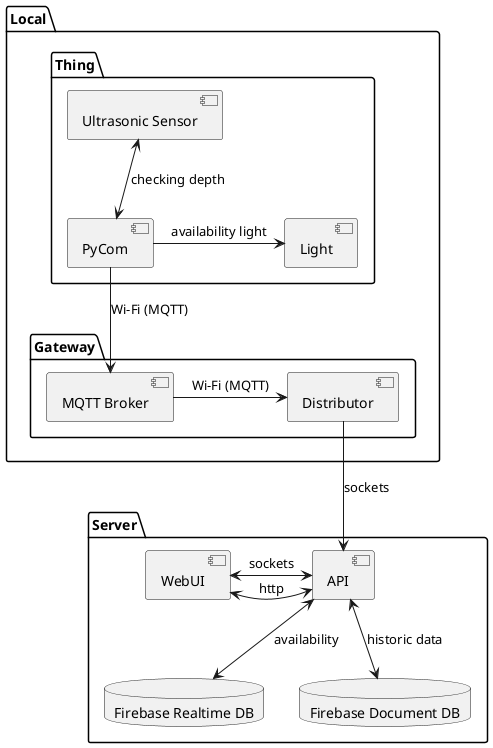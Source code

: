 {@startuml

package Local {
    package Thing {
        component "Ultrasonic Sensor" as sensor
        component "PyCom" as py
        component "Light" as actuator

        sensor <-d-> py : checking depth
        actuator <-l- py : availability light
    }


    package Gateway {
        component "MQTT Broker" as broker
        component Distributor as distributor
    }

    py -d-> broker : Wi-Fi (MQTT)
    broker -r-> distributor : Wi-Fi (MQTT)
}

package Server {
    database "Firebase Realtime DB" as realtimedb
    database "Firebase Document DB" as documentdb

    component API as api

    component WebUI as web

    api <-l-> web : sockets
    api <-l-> web : http
    api <-d-> realtimedb : availability
    api <-d-> documentdb : historic data

    distributor --> api : sockets
}

@enduml
}
